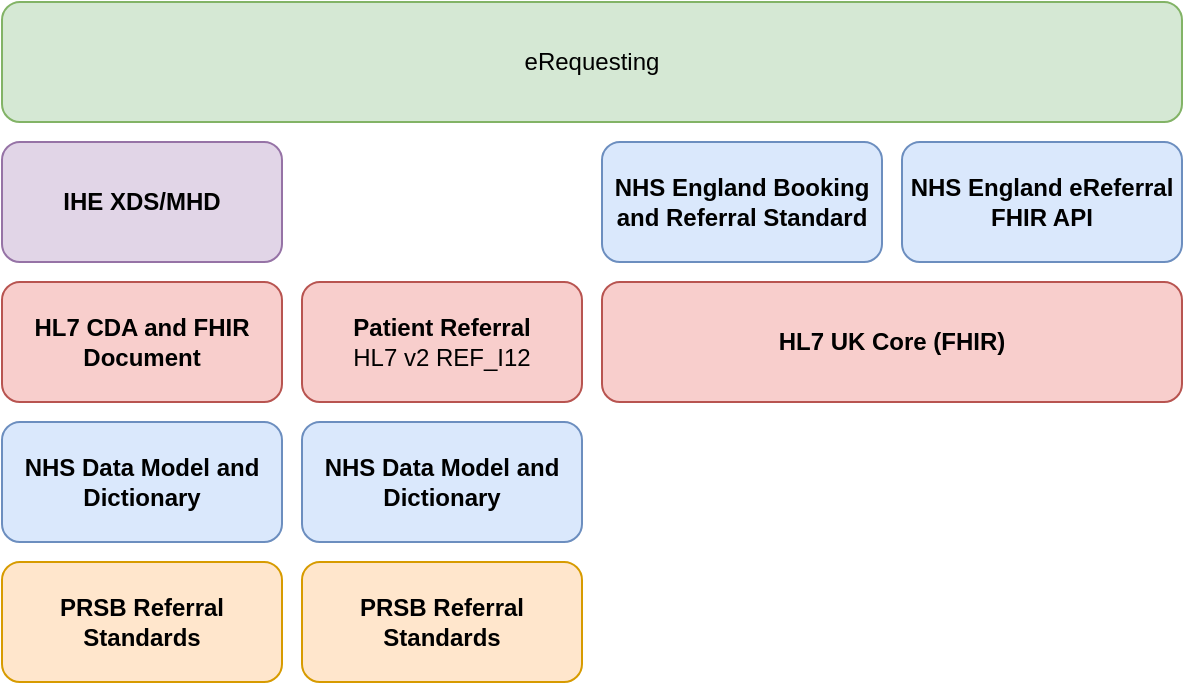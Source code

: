<mxfile version="26.0.16">
  <diagram name="Page-1" id="LAexj2FGm6gr54nlZhoL">
    <mxGraphModel grid="1" page="1" gridSize="10" guides="1" tooltips="1" connect="1" arrows="1" fold="1" pageScale="1" pageWidth="827" pageHeight="1169" math="0" shadow="0">
      <root>
        <mxCell id="0" />
        <mxCell id="1" parent="0" />
        <mxCell id="ac5kx-ocTj1KohsMuiEZ-1" value="eRequesting" style="rounded=1;whiteSpace=wrap;html=1;fillColor=#d5e8d4;strokeColor=#82b366;" vertex="1" parent="1">
          <mxGeometry x="50" y="190" width="590" height="60" as="geometry" />
        </mxCell>
        <mxCell id="ac5kx-ocTj1KohsMuiEZ-3" value="&lt;b&gt;Patient Referral&lt;/b&gt;&lt;div&gt;HL7 v2 REF_I12&lt;/div&gt;" style="rounded=1;whiteSpace=wrap;html=1;fillColor=#f8cecc;strokeColor=#b85450;" vertex="1" parent="1">
          <mxGeometry x="200" y="330" width="140" height="60" as="geometry" />
        </mxCell>
        <mxCell id="ac5kx-ocTj1KohsMuiEZ-4" value="&lt;b&gt;NHS Data Model and Dictionary&lt;/b&gt;" style="rounded=1;whiteSpace=wrap;html=1;fillColor=#dae8fc;strokeColor=#6c8ebf;" vertex="1" parent="1">
          <mxGeometry x="200" y="400" width="140" height="60" as="geometry" />
        </mxCell>
        <mxCell id="ac5kx-ocTj1KohsMuiEZ-5" value="&lt;b&gt;NHS England Booking and Referral Standard&lt;/b&gt;" style="rounded=1;whiteSpace=wrap;html=1;fillColor=#dae8fc;strokeColor=#6c8ebf;" vertex="1" parent="1">
          <mxGeometry x="350" y="260" width="140" height="60" as="geometry" />
        </mxCell>
        <mxCell id="ac5kx-ocTj1KohsMuiEZ-6" value="&lt;b&gt;NHS England eReferral FHIR API&lt;/b&gt;" style="rounded=1;whiteSpace=wrap;html=1;fillColor=#dae8fc;strokeColor=#6c8ebf;" vertex="1" parent="1">
          <mxGeometry x="500" y="260" width="140" height="60" as="geometry" />
        </mxCell>
        <mxCell id="ac5kx-ocTj1KohsMuiEZ-7" value="&lt;b&gt;HL7 UK Core (FHIR)&lt;/b&gt;" style="rounded=1;whiteSpace=wrap;html=1;fillColor=#f8cecc;strokeColor=#b85450;" vertex="1" parent="1">
          <mxGeometry x="350" y="330" width="290" height="60" as="geometry" />
        </mxCell>
        <mxCell id="ac5kx-ocTj1KohsMuiEZ-8" value="&lt;b&gt;IHE XDS/MHD&lt;/b&gt;" style="rounded=1;whiteSpace=wrap;html=1;fillColor=#e1d5e7;strokeColor=#9673a6;" vertex="1" parent="1">
          <mxGeometry x="50" y="260" width="140" height="60" as="geometry" />
        </mxCell>
        <mxCell id="ac5kx-ocTj1KohsMuiEZ-9" value="&lt;b&gt;HL7 CDA and FHIR Document&lt;/b&gt;" style="rounded=1;whiteSpace=wrap;html=1;fillColor=#f8cecc;strokeColor=#b85450;" vertex="1" parent="1">
          <mxGeometry x="50" y="330" width="140" height="60" as="geometry" />
        </mxCell>
        <mxCell id="ac5kx-ocTj1KohsMuiEZ-10" value="&lt;b&gt;PRSB Referral Standards&lt;/b&gt;" style="rounded=1;whiteSpace=wrap;html=1;fillColor=#ffe6cc;strokeColor=#d79b00;" vertex="1" parent="1">
          <mxGeometry x="50" y="470" width="140" height="60" as="geometry" />
        </mxCell>
        <mxCell id="ac5kx-ocTj1KohsMuiEZ-11" value="&lt;b&gt;PRSB Referral Standards&lt;/b&gt;" style="rounded=1;whiteSpace=wrap;html=1;fillColor=#ffe6cc;strokeColor=#d79b00;" vertex="1" parent="1">
          <mxGeometry x="200" y="470" width="140" height="60" as="geometry" />
        </mxCell>
        <mxCell id="ac5kx-ocTj1KohsMuiEZ-12" value="&lt;b&gt;NHS Data Model and Dictionary&lt;/b&gt;" style="rounded=1;whiteSpace=wrap;html=1;fillColor=#dae8fc;strokeColor=#6c8ebf;" vertex="1" parent="1">
          <mxGeometry x="50" y="400" width="140" height="60" as="geometry" />
        </mxCell>
      </root>
    </mxGraphModel>
  </diagram>
</mxfile>
